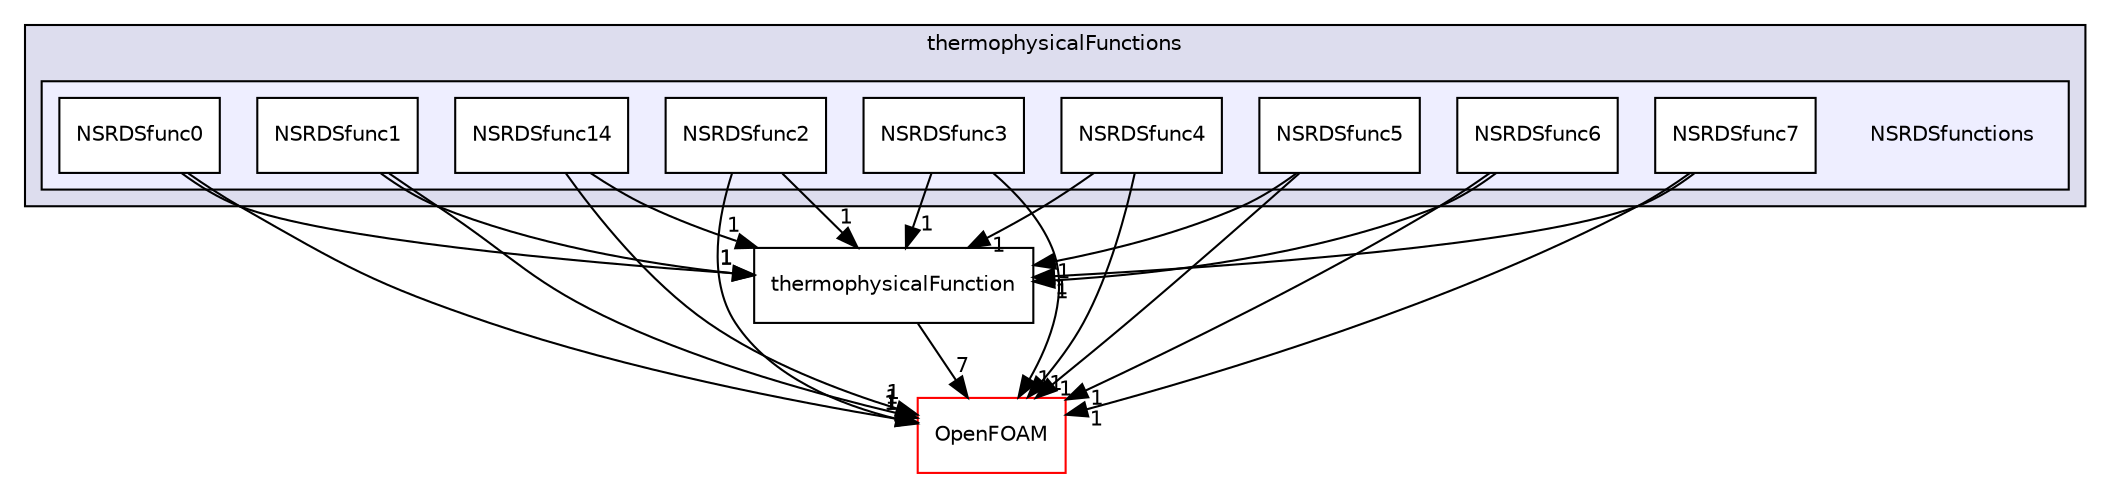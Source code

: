 digraph "src/thermophysicalModels/thermophysicalFunctions/NSRDSfunctions" {
  bgcolor=transparent;
  compound=true
  node [ fontsize="10", fontname="Helvetica"];
  edge [ labelfontsize="10", labelfontname="Helvetica"];
  subgraph clusterdir_05d20c15c5fbf8a8f07c4f897848dece {
    graph [ bgcolor="#ddddee", pencolor="black", label="thermophysicalFunctions" fontname="Helvetica", fontsize="10", URL="dir_05d20c15c5fbf8a8f07c4f897848dece.html"]
  subgraph clusterdir_042bba17194f700e77926cbd029d4127 {
    graph [ bgcolor="#eeeeff", pencolor="black", label="" URL="dir_042bba17194f700e77926cbd029d4127.html"];
    dir_042bba17194f700e77926cbd029d4127 [shape=plaintext label="NSRDSfunctions"];
    dir_ae4695e642641bdda08595d31f64d8ea [shape=box label="NSRDSfunc0" color="black" fillcolor="white" style="filled" URL="dir_ae4695e642641bdda08595d31f64d8ea.html"];
    dir_26aae711356aba2517c617e59a6912d1 [shape=box label="NSRDSfunc1" color="black" fillcolor="white" style="filled" URL="dir_26aae711356aba2517c617e59a6912d1.html"];
    dir_263df2d36e289ad414ee64084e87e38c [shape=box label="NSRDSfunc14" color="black" fillcolor="white" style="filled" URL="dir_263df2d36e289ad414ee64084e87e38c.html"];
    dir_ceeb90cef0f35ca08ebe94bea2aa0dce [shape=box label="NSRDSfunc2" color="black" fillcolor="white" style="filled" URL="dir_ceeb90cef0f35ca08ebe94bea2aa0dce.html"];
    dir_97465764049bf549820ae2fc66d861e6 [shape=box label="NSRDSfunc3" color="black" fillcolor="white" style="filled" URL="dir_97465764049bf549820ae2fc66d861e6.html"];
    dir_4fb55d6f5772207e0e25349f95b9d34e [shape=box label="NSRDSfunc4" color="black" fillcolor="white" style="filled" URL="dir_4fb55d6f5772207e0e25349f95b9d34e.html"];
    dir_d690422e2430078e1e931eeff1a262e0 [shape=box label="NSRDSfunc5" color="black" fillcolor="white" style="filled" URL="dir_d690422e2430078e1e931eeff1a262e0.html"];
    dir_8385c8c45c2450837ba855e8aedcfb31 [shape=box label="NSRDSfunc6" color="black" fillcolor="white" style="filled" URL="dir_8385c8c45c2450837ba855e8aedcfb31.html"];
    dir_877d7c02ef824e22522dbc10eca08302 [shape=box label="NSRDSfunc7" color="black" fillcolor="white" style="filled" URL="dir_877d7c02ef824e22522dbc10eca08302.html"];
  }
  }
  dir_8ba6b14d4a4773e38073436dada23915 [shape=box label="thermophysicalFunction" URL="dir_8ba6b14d4a4773e38073436dada23915.html"];
  dir_c5473ff19b20e6ec4dfe5c310b3778a8 [shape=box label="OpenFOAM" color="red" URL="dir_c5473ff19b20e6ec4dfe5c310b3778a8.html"];
  dir_97465764049bf549820ae2fc66d861e6->dir_8ba6b14d4a4773e38073436dada23915 [headlabel="1", labeldistance=1.5 headhref="dir_002993_002998.html"];
  dir_97465764049bf549820ae2fc66d861e6->dir_c5473ff19b20e6ec4dfe5c310b3778a8 [headlabel="1", labeldistance=1.5 headhref="dir_002993_001896.html"];
  dir_4fb55d6f5772207e0e25349f95b9d34e->dir_8ba6b14d4a4773e38073436dada23915 [headlabel="1", labeldistance=1.5 headhref="dir_002994_002998.html"];
  dir_4fb55d6f5772207e0e25349f95b9d34e->dir_c5473ff19b20e6ec4dfe5c310b3778a8 [headlabel="1", labeldistance=1.5 headhref="dir_002994_001896.html"];
  dir_263df2d36e289ad414ee64084e87e38c->dir_8ba6b14d4a4773e38073436dada23915 [headlabel="1", labeldistance=1.5 headhref="dir_002991_002998.html"];
  dir_263df2d36e289ad414ee64084e87e38c->dir_c5473ff19b20e6ec4dfe5c310b3778a8 [headlabel="1", labeldistance=1.5 headhref="dir_002991_001896.html"];
  dir_d690422e2430078e1e931eeff1a262e0->dir_8ba6b14d4a4773e38073436dada23915 [headlabel="1", labeldistance=1.5 headhref="dir_002995_002998.html"];
  dir_d690422e2430078e1e931eeff1a262e0->dir_c5473ff19b20e6ec4dfe5c310b3778a8 [headlabel="1", labeldistance=1.5 headhref="dir_002995_001896.html"];
  dir_26aae711356aba2517c617e59a6912d1->dir_8ba6b14d4a4773e38073436dada23915 [headlabel="1", labeldistance=1.5 headhref="dir_002990_002998.html"];
  dir_26aae711356aba2517c617e59a6912d1->dir_c5473ff19b20e6ec4dfe5c310b3778a8 [headlabel="1", labeldistance=1.5 headhref="dir_002990_001896.html"];
  dir_ceeb90cef0f35ca08ebe94bea2aa0dce->dir_8ba6b14d4a4773e38073436dada23915 [headlabel="1", labeldistance=1.5 headhref="dir_002992_002998.html"];
  dir_ceeb90cef0f35ca08ebe94bea2aa0dce->dir_c5473ff19b20e6ec4dfe5c310b3778a8 [headlabel="1", labeldistance=1.5 headhref="dir_002992_001896.html"];
  dir_ae4695e642641bdda08595d31f64d8ea->dir_8ba6b14d4a4773e38073436dada23915 [headlabel="1", labeldistance=1.5 headhref="dir_002989_002998.html"];
  dir_ae4695e642641bdda08595d31f64d8ea->dir_c5473ff19b20e6ec4dfe5c310b3778a8 [headlabel="1", labeldistance=1.5 headhref="dir_002989_001896.html"];
  dir_8ba6b14d4a4773e38073436dada23915->dir_c5473ff19b20e6ec4dfe5c310b3778a8 [headlabel="7", labeldistance=1.5 headhref="dir_002998_001896.html"];
  dir_877d7c02ef824e22522dbc10eca08302->dir_8ba6b14d4a4773e38073436dada23915 [headlabel="1", labeldistance=1.5 headhref="dir_002997_002998.html"];
  dir_877d7c02ef824e22522dbc10eca08302->dir_c5473ff19b20e6ec4dfe5c310b3778a8 [headlabel="1", labeldistance=1.5 headhref="dir_002997_001896.html"];
  dir_8385c8c45c2450837ba855e8aedcfb31->dir_8ba6b14d4a4773e38073436dada23915 [headlabel="1", labeldistance=1.5 headhref="dir_002996_002998.html"];
  dir_8385c8c45c2450837ba855e8aedcfb31->dir_c5473ff19b20e6ec4dfe5c310b3778a8 [headlabel="1", labeldistance=1.5 headhref="dir_002996_001896.html"];
}
